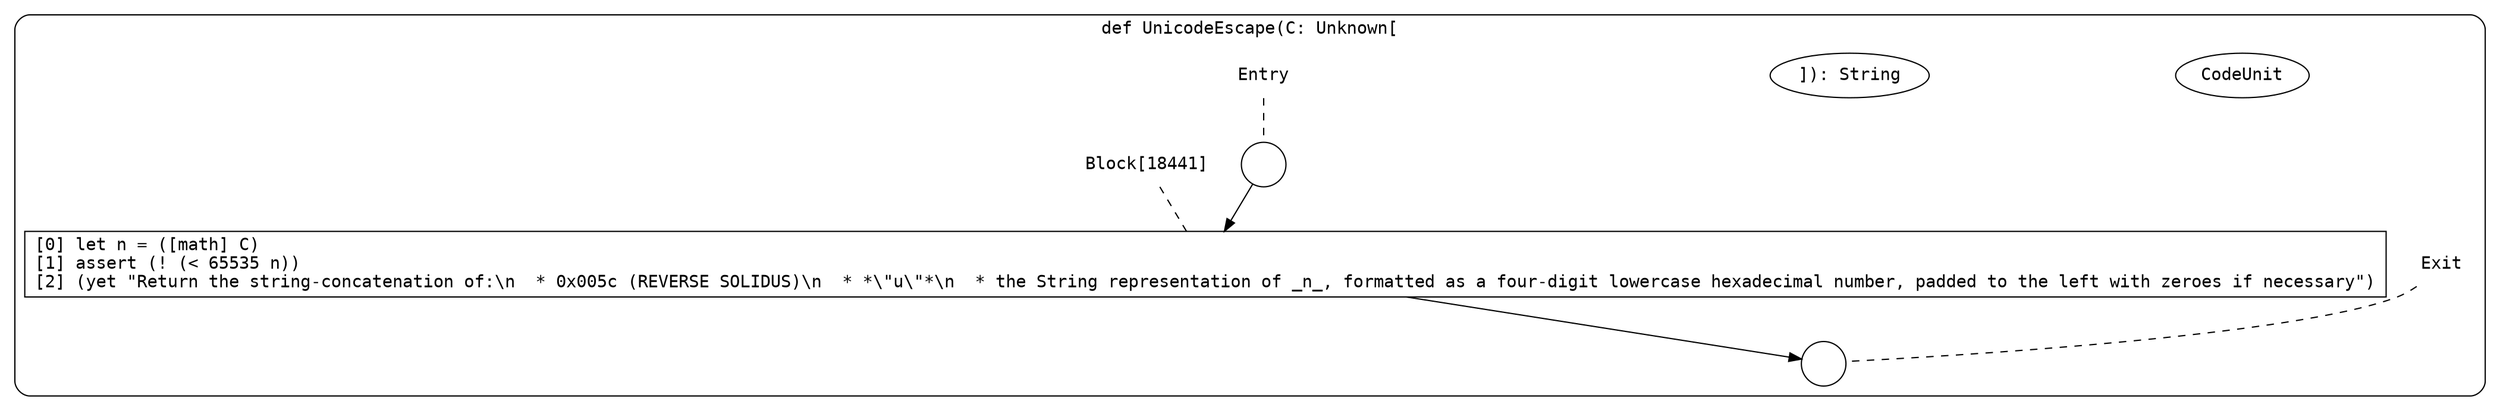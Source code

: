 digraph {
  graph [fontname = "Consolas"]
  node [fontname = "Consolas"]
  edge [fontname = "Consolas"]
  subgraph cluster2550 {
    label = "def UnicodeEscape(C: Unknown["CodeUnit"]): String"
    style = rounded
    cluster2550_entry_name [shape=none, label=<<font color="black">Entry</font>>]
    cluster2550_entry_name -> cluster2550_entry [arrowhead=none, color="black", style=dashed]
    cluster2550_entry [shape=circle label=" " color="black" fillcolor="white" style=filled]
    cluster2550_entry -> node18441 [color="black"]
    cluster2550_exit_name [shape=none, label=<<font color="black">Exit</font>>]
    cluster2550_exit_name -> cluster2550_exit [arrowhead=none, color="black", style=dashed]
    cluster2550_exit [shape=circle label=" " color="black" fillcolor="white" style=filled]
    node18441_name [shape=none, label=<<font color="black">Block[18441]</font>>]
    node18441_name -> node18441 [arrowhead=none, color="black", style=dashed]
    node18441 [shape=box, label=<<font color="black">[0] let n = ([math] C)<BR ALIGN="LEFT"/>[1] assert (! (&lt; 65535 n))<BR ALIGN="LEFT"/>[2] (yet &quot;Return the string-concatenation of:\n  * 0x005c (REVERSE SOLIDUS)\n  * *\&quot;u\&quot;*\n  * the String representation of _n_, formatted as a four-digit lowercase hexadecimal number, padded to the left with zeroes if necessary&quot;)<BR ALIGN="LEFT"/></font>> color="black" fillcolor="white", style=filled]
    node18441 -> cluster2550_exit [color="black"]
  }
}